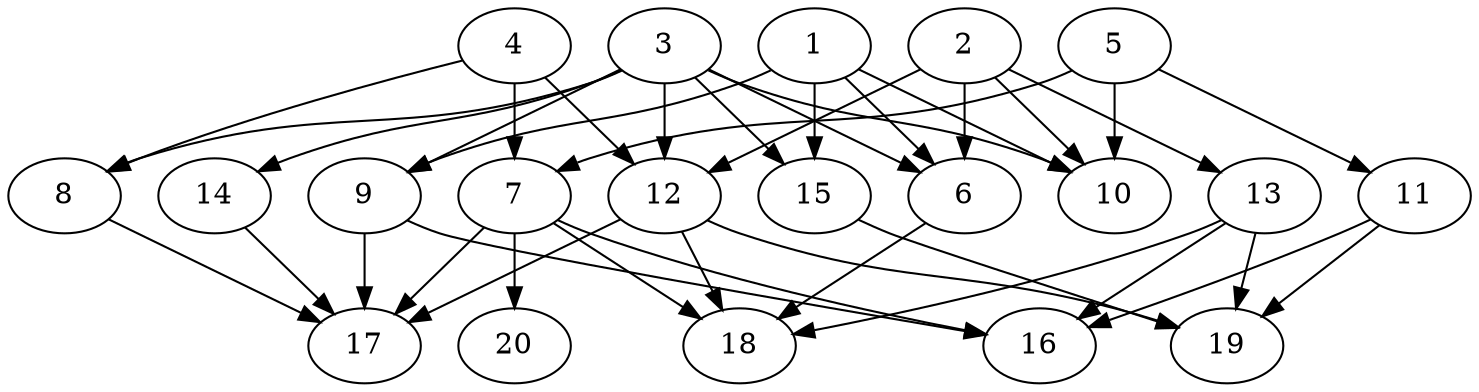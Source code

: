 // DAG automatically generated by daggen at Tue Jul 23 14:34:08 2019
// ./daggen --dot -n 20 --ccr 0.3 --fat 0.7 --regular 0.5 --density 0.8 --mindata 5242880 --maxdata 52428800 
digraph G {
  1 [size="107100160", alpha="0.01", expect_size="32130048"] 
  1 -> 6 [size ="32130048"]
  1 -> 9 [size ="32130048"]
  1 -> 10 [size ="32130048"]
  1 -> 15 [size ="32130048"]
  2 [size="34597547", alpha="0.07", expect_size="10379264"] 
  2 -> 6 [size ="10379264"]
  2 -> 10 [size ="10379264"]
  2 -> 12 [size ="10379264"]
  2 -> 13 [size ="10379264"]
  3 [size="165236053", alpha="0.16", expect_size="49570816"] 
  3 -> 6 [size ="49570816"]
  3 -> 8 [size ="49570816"]
  3 -> 9 [size ="49570816"]
  3 -> 10 [size ="49570816"]
  3 -> 12 [size ="49570816"]
  3 -> 14 [size ="49570816"]
  3 -> 15 [size ="49570816"]
  4 [size="79796907", alpha="0.04", expect_size="23939072"] 
  4 -> 7 [size ="23939072"]
  4 -> 8 [size ="23939072"]
  4 -> 12 [size ="23939072"]
  5 [size="23770453", alpha="0.16", expect_size="7131136"] 
  5 -> 7 [size ="7131136"]
  5 -> 10 [size ="7131136"]
  5 -> 11 [size ="7131136"]
  6 [size="91753813", alpha="0.08", expect_size="27526144"] 
  6 -> 18 [size ="27526144"]
  7 [size="77943467", alpha="0.07", expect_size="23383040"] 
  7 -> 16 [size ="23383040"]
  7 -> 17 [size ="23383040"]
  7 -> 18 [size ="23383040"]
  7 -> 20 [size ="23383040"]
  8 [size="130833067", alpha="0.02", expect_size="39249920"] 
  8 -> 17 [size ="39249920"]
  9 [size="90484053", alpha="0.19", expect_size="27145216"] 
  9 -> 16 [size ="27145216"]
  9 -> 17 [size ="27145216"]
  10 [size="163147093", alpha="0.16", expect_size="48944128"] 
  11 [size="97945600", alpha="0.02", expect_size="29383680"] 
  11 -> 16 [size ="29383680"]
  11 -> 19 [size ="29383680"]
  12 [size="104973653", alpha="0.18", expect_size="31492096"] 
  12 -> 17 [size ="31492096"]
  12 -> 18 [size ="31492096"]
  12 -> 19 [size ="31492096"]
  13 [size="160112640", alpha="0.02", expect_size="48033792"] 
  13 -> 16 [size ="48033792"]
  13 -> 18 [size ="48033792"]
  13 -> 19 [size ="48033792"]
  14 [size="126126080", alpha="0.05", expect_size="37837824"] 
  14 -> 17 [size ="37837824"]
  15 [size="160993280", alpha="0.15", expect_size="48297984"] 
  15 -> 19 [size ="48297984"]
  16 [size="128709973", alpha="0.17", expect_size="38612992"] 
  17 [size="35727360", alpha="0.20", expect_size="10718208"] 
  18 [size="88019627", alpha="0.17", expect_size="26405888"] 
  19 [size="106594987", alpha="0.14", expect_size="31978496"] 
  20 [size="102546773", alpha="0.15", expect_size="30764032"] 
}
